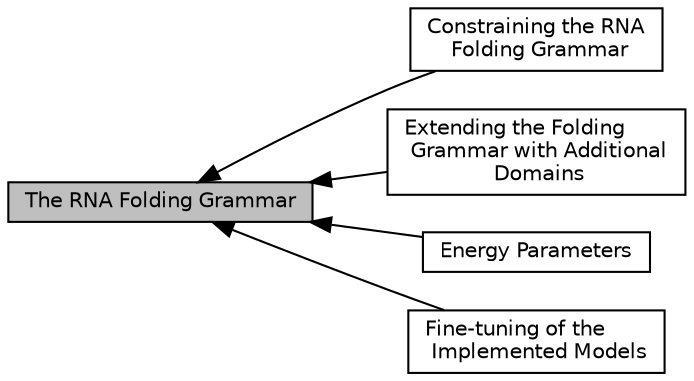 digraph "The RNA Folding Grammar"
{
  bgcolor="transparent";
  edge [fontname="Helvetica",fontsize="10",labelfontname="Helvetica",labelfontsize="10"];
  node [fontname="Helvetica",fontsize="10",shape=box];
  rankdir=LR;
  Node5 [label="Constraining the RNA\l Folding Grammar",height=0.2,width=0.4,color="black",URL="$group__constraints.html",tooltip="This module provides general functions that allow for an easy control of constrained secondary struct..."];
  Node4 [label="Extending the Folding\l Grammar with Additional\l Domains",height=0.2,width=0.4,color="black",URL="$group__domains.html",tooltip="This module covers simple and straight-forward extensions to the RNA folding grammar."];
  Node3 [label="Energy Parameters",height=0.2,width=0.4,color="black",URL="$group__energy__parameters.html",tooltip="All relevant functions to retrieve and copy pre-calculated energy parameter sets as well as reading/w..."];
  Node1 [label="The RNA Folding Grammar",height=0.2,width=0.4,color="black", fillcolor="grey75", style="filled", fontcolor="black",tooltip="The RNA folding grammar as implemented in RNAlib."];
  Node2 [label="Fine-tuning of the\l Implemented Models",height=0.2,width=0.4,color="black",URL="$group__model__details.html",tooltip="Functions and data structures to fine-tune the implemented secondary structure evaluation model."];
  Node1->Node2 [shape=plaintext, dir="back", style="solid"];
  Node1->Node3 [shape=plaintext, dir="back", style="solid"];
  Node1->Node4 [shape=plaintext, dir="back", style="solid"];
  Node1->Node5 [shape=plaintext, dir="back", style="solid"];
}
